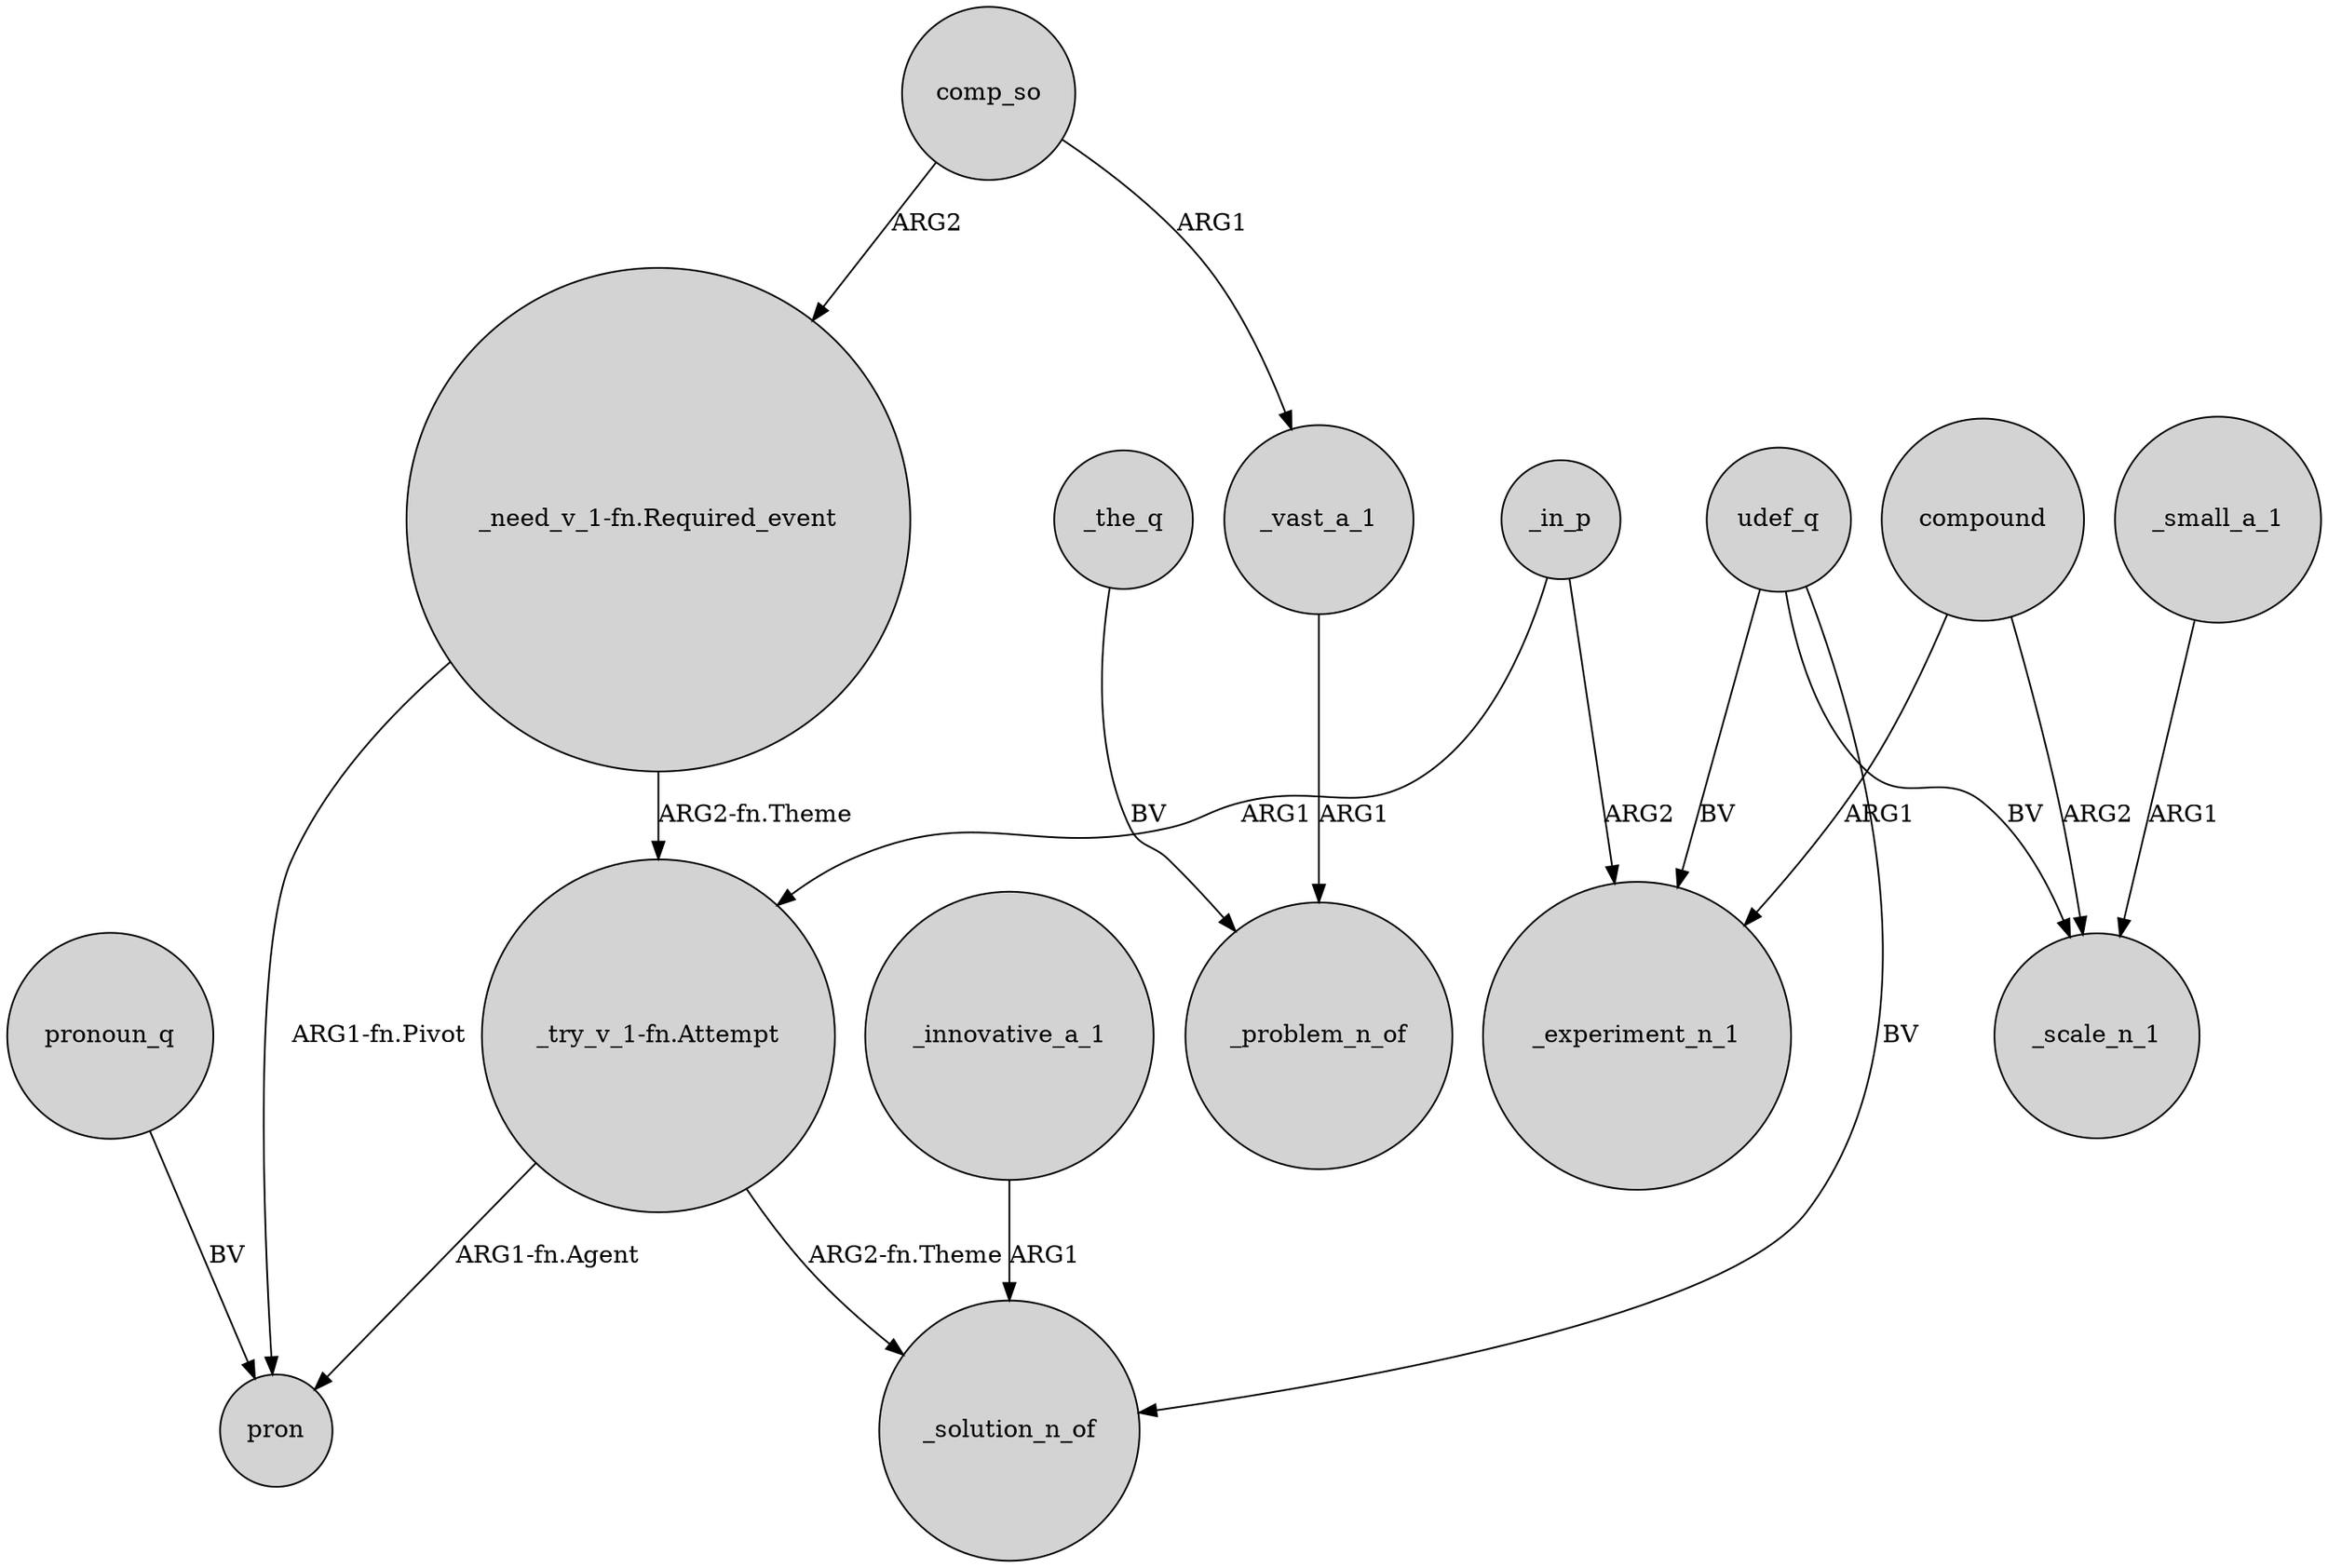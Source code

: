 digraph {
	node [shape=circle style=filled]
	_innovative_a_1 -> _solution_n_of [label=ARG1]
	"_try_v_1-fn.Attempt" -> pron [label="ARG1-fn.Agent"]
	_vast_a_1 -> _problem_n_of [label=ARG1]
	_in_p -> _experiment_n_1 [label=ARG2]
	compound -> _experiment_n_1 [label=ARG1]
	_small_a_1 -> _scale_n_1 [label=ARG1]
	_in_p -> "_try_v_1-fn.Attempt" [label=ARG1]
	"_need_v_1-fn.Required_event" -> "_try_v_1-fn.Attempt" [label="ARG2-fn.Theme"]
	udef_q -> _scale_n_1 [label=BV]
	udef_q -> _experiment_n_1 [label=BV]
	"_try_v_1-fn.Attempt" -> _solution_n_of [label="ARG2-fn.Theme"]
	compound -> _scale_n_1 [label=ARG2]
	comp_so -> "_need_v_1-fn.Required_event" [label=ARG2]
	comp_so -> _vast_a_1 [label=ARG1]
	"_need_v_1-fn.Required_event" -> pron [label="ARG1-fn.Pivot"]
	udef_q -> _solution_n_of [label=BV]
	_the_q -> _problem_n_of [label=BV]
	pronoun_q -> pron [label=BV]
}
